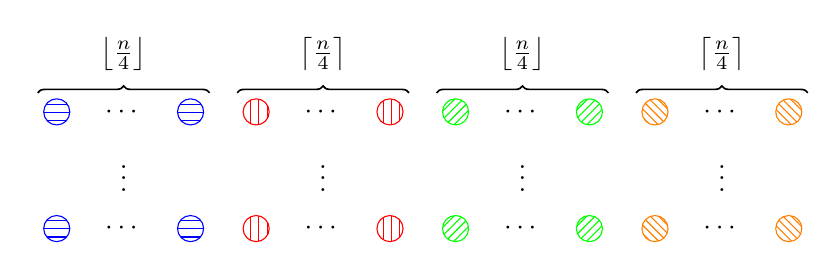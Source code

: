 % Raphael Reitzig, 2012.
% MIT license

%p% \usetikzlibrary{positioning,patterns}
%p% \usetikzlibrary{decorations.pathreplacing,decorations.pathmorphing}
\tikzset{%
  c1/.style={circle,draw,blue,pattern color=blue,pattern=horizontal lines,outer sep=5pt},
  c2/.style={circle,draw,red,pattern color=red,pattern=vertical lines,outer sep=5pt},
  c3/.style={circle,draw,green,pattern color=green,pattern=north east lines,outer sep=5pt},
  c4/.style={circle,draw,orange,pattern color=orange,pattern=north west lines,outer sep=5pt}
}
\begin{tikzpicture}[node distance=.15cm]
  \node[c1]                (b1) {};
  \node[right=of b1]                     (bdo) {$\cdots$};
  \node[c1,right=of bdo]   (b2) {};
  \node[below=of bdo]                    (bdc) {$\vdots$};
  \node[below=of bdc]                    (bdu) {$\cdots$};
  \node[c1,left=of bdu]    (b3) {};
  \node[c1,right=of bdu]   (b4) {};
  \draw[semithick,decoration={brace,mirror},decorate]
       (b2.north east) -- (b1.north west)
       node [midway,yshift=5mm] {$\left\lfloor \frac{n}{4} \right\rfloor$};

  \node[c2,right=of b2]     (r1) {};
  \node[right=of r1]                     (rdo) {$\cdots$};
  \node[c2,right=of rdo]    (r2) {};
  \node[below=of rdo]                    (rdc) {$\vdots$};
  \node[below=of rdc]                    (rdu) {$\cdots$};
  \node[c2,left=of rdu]     (r3) {};
  \node[c2,right=of rdu]    (r4) {};
  \draw[semithick,decoration={brace,mirror},decorate]
       (r2.north east) -- (r1.north west)
       node [midway,yshift=5mm] {$\left\lceil \frac{n}{4} \right\rceil$};

  \node[c3,right=of r2]   (g1) {};
  \node[right=of g1]                     (gdo) {$\cdots$};
  \node[c3,right=of gdo]  (g2) {};
  \node[below=of gdo]                    (gdc) {$\vdots$};
  \node[below=of gdc]                    (gdu) {$\cdots$};
  \node[c3,left=of gdu]   (g3) {};
  \node[c3,right=of gdu]  (g4) {};
  \draw[semithick,decoration={brace,mirror},decorate]
       (g2.north east) -- (g1.north west)
       node [midway,yshift=5mm] {$\left\lfloor \frac{n}{4} \right\rfloor$};

  \node[c4,right=of g2]  (o1) {};
  \node[right=of o1]                     (odo) {$\cdots$};
  \node[c4,right=of odo] (o2) {};
  \node[below=of odo]                    (odc) {$\vdots$};
  \node[below=of odc]                    (odu) {$\cdots$};
  \node[c4,left=of odu]  (o3) {};
  \node[c4,right=of odu] (o4) {};
  \draw[semithick,decoration={brace,mirror},decorate]
       (o2.north east) -- (o1.north west)
       node [midway,yshift=5mm] {$\left\lceil \frac{n}{4} \right\rceil$};
\end{tikzpicture}
